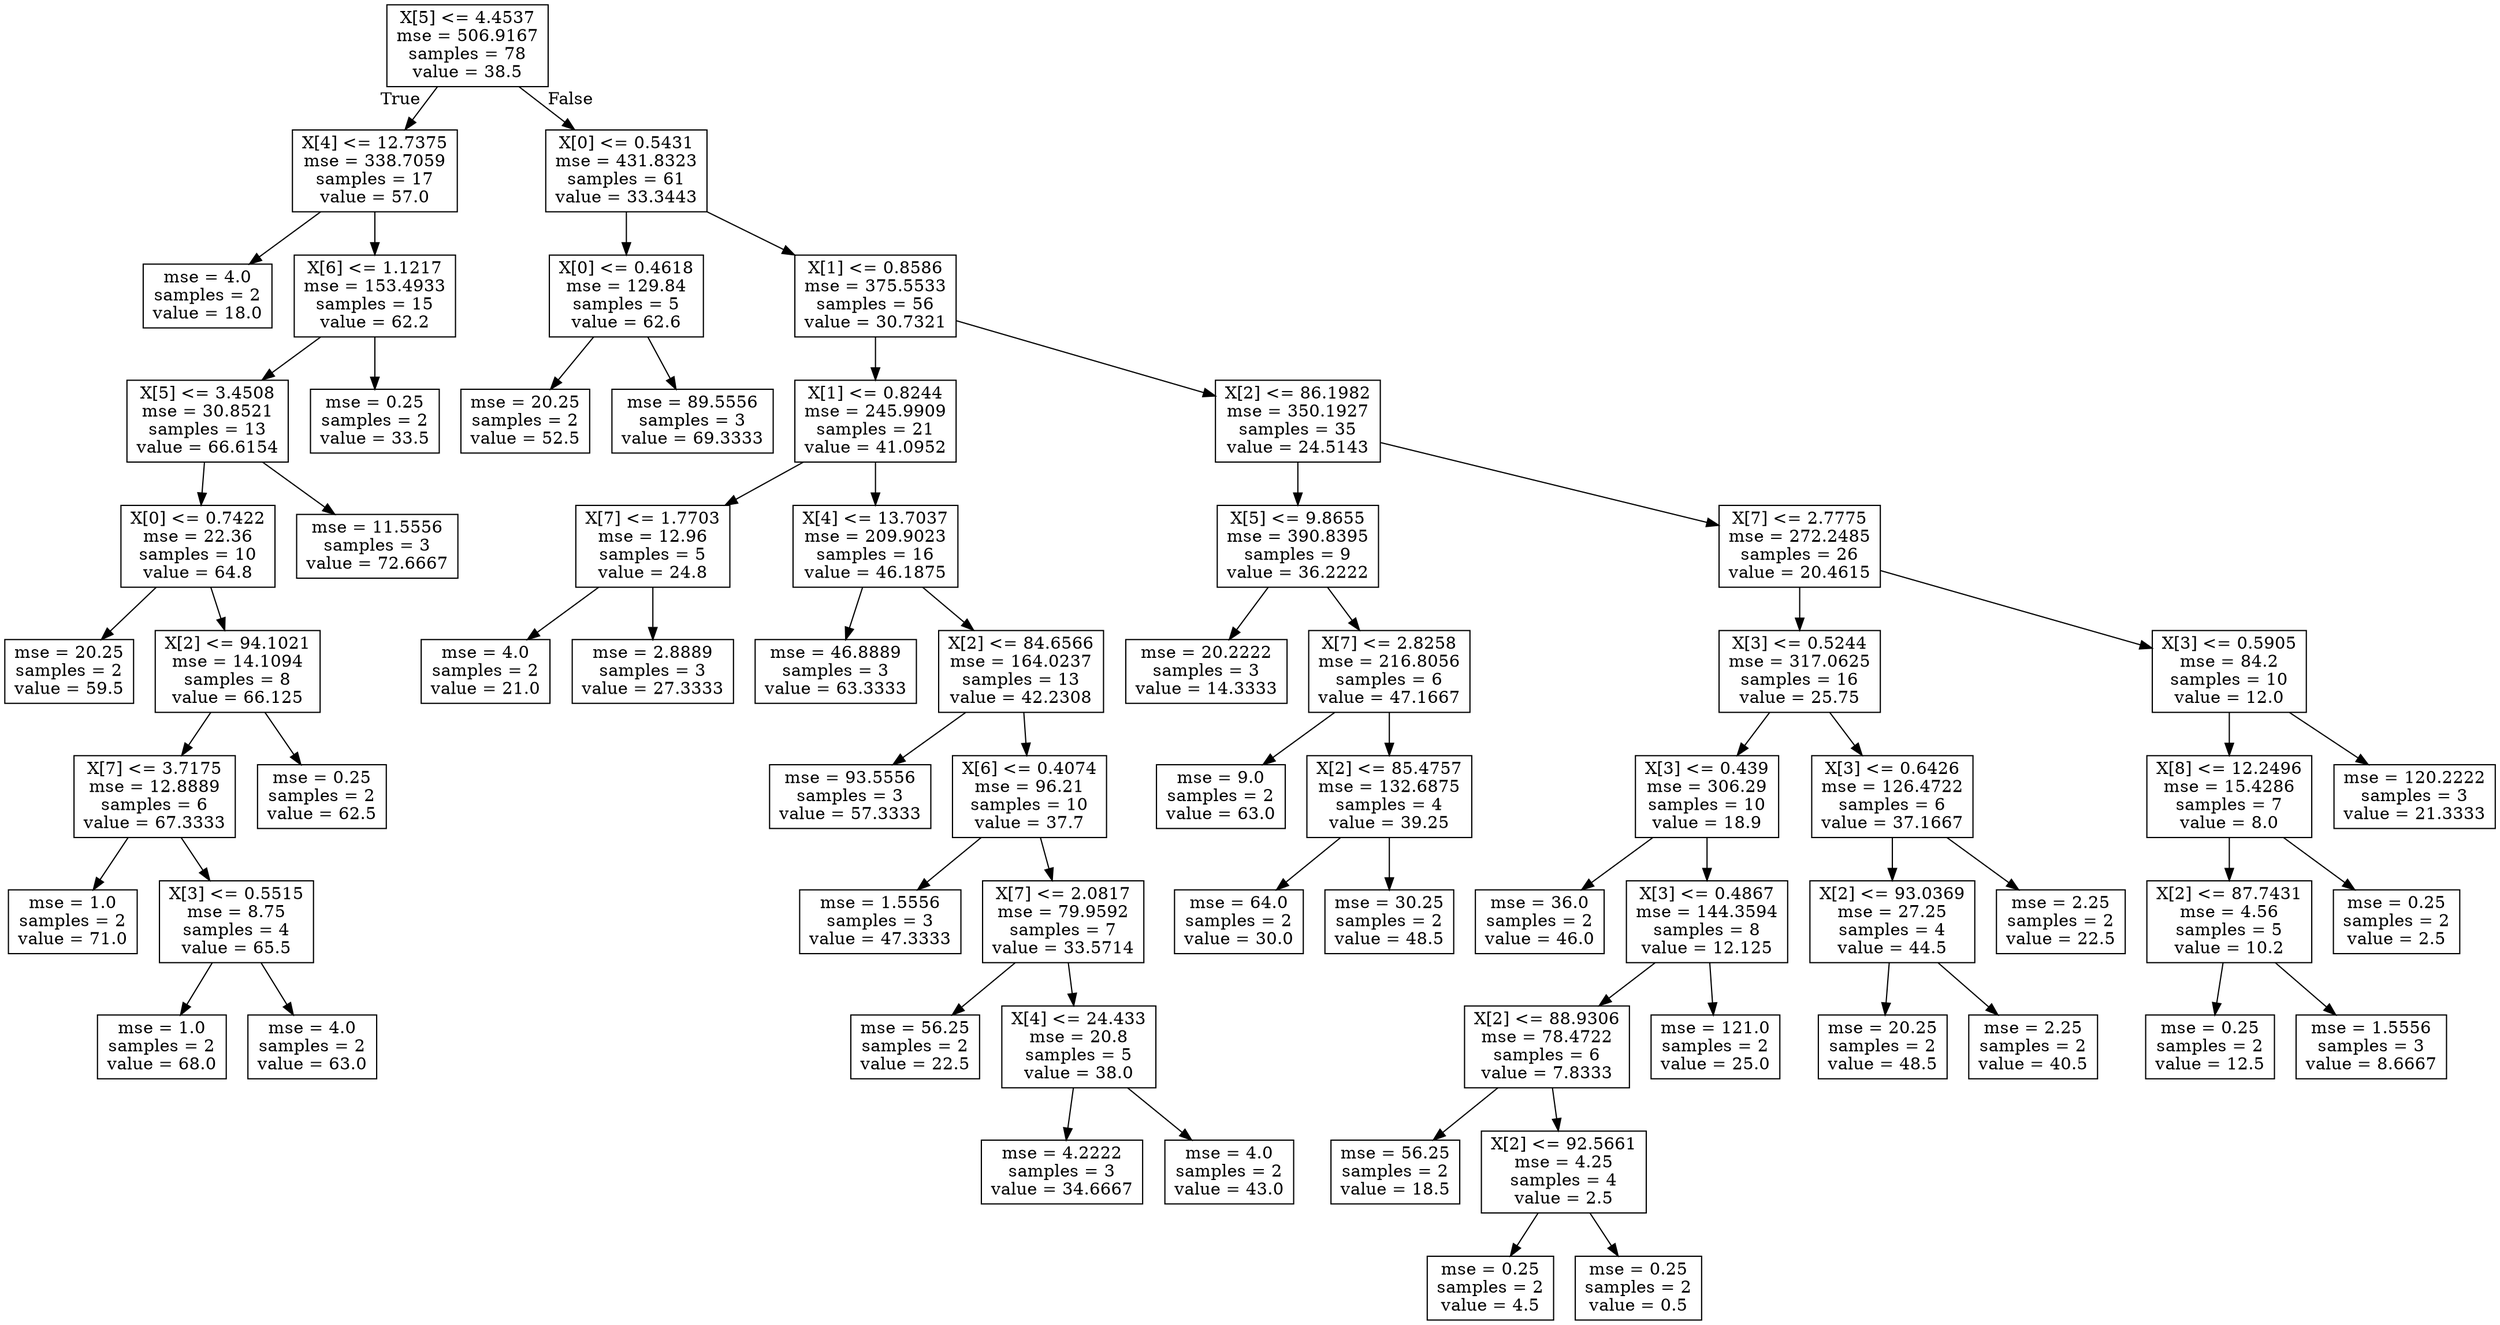 digraph Tree {
node [shape=box] ;
0 [label="X[5] <= 4.4537\nmse = 506.9167\nsamples = 78\nvalue = 38.5"] ;
1 [label="X[4] <= 12.7375\nmse = 338.7059\nsamples = 17\nvalue = 57.0"] ;
0 -> 1 [labeldistance=2.5, labelangle=45, headlabel="True"] ;
2 [label="mse = 4.0\nsamples = 2\nvalue = 18.0"] ;
1 -> 2 ;
3 [label="X[6] <= 1.1217\nmse = 153.4933\nsamples = 15\nvalue = 62.2"] ;
1 -> 3 ;
4 [label="X[5] <= 3.4508\nmse = 30.8521\nsamples = 13\nvalue = 66.6154"] ;
3 -> 4 ;
5 [label="X[0] <= 0.7422\nmse = 22.36\nsamples = 10\nvalue = 64.8"] ;
4 -> 5 ;
6 [label="mse = 20.25\nsamples = 2\nvalue = 59.5"] ;
5 -> 6 ;
7 [label="X[2] <= 94.1021\nmse = 14.1094\nsamples = 8\nvalue = 66.125"] ;
5 -> 7 ;
8 [label="X[7] <= 3.7175\nmse = 12.8889\nsamples = 6\nvalue = 67.3333"] ;
7 -> 8 ;
9 [label="mse = 1.0\nsamples = 2\nvalue = 71.0"] ;
8 -> 9 ;
10 [label="X[3] <= 0.5515\nmse = 8.75\nsamples = 4\nvalue = 65.5"] ;
8 -> 10 ;
11 [label="mse = 1.0\nsamples = 2\nvalue = 68.0"] ;
10 -> 11 ;
12 [label="mse = 4.0\nsamples = 2\nvalue = 63.0"] ;
10 -> 12 ;
13 [label="mse = 0.25\nsamples = 2\nvalue = 62.5"] ;
7 -> 13 ;
14 [label="mse = 11.5556\nsamples = 3\nvalue = 72.6667"] ;
4 -> 14 ;
15 [label="mse = 0.25\nsamples = 2\nvalue = 33.5"] ;
3 -> 15 ;
16 [label="X[0] <= 0.5431\nmse = 431.8323\nsamples = 61\nvalue = 33.3443"] ;
0 -> 16 [labeldistance=2.5, labelangle=-45, headlabel="False"] ;
17 [label="X[0] <= 0.4618\nmse = 129.84\nsamples = 5\nvalue = 62.6"] ;
16 -> 17 ;
18 [label="mse = 20.25\nsamples = 2\nvalue = 52.5"] ;
17 -> 18 ;
19 [label="mse = 89.5556\nsamples = 3\nvalue = 69.3333"] ;
17 -> 19 ;
20 [label="X[1] <= 0.8586\nmse = 375.5533\nsamples = 56\nvalue = 30.7321"] ;
16 -> 20 ;
21 [label="X[1] <= 0.8244\nmse = 245.9909\nsamples = 21\nvalue = 41.0952"] ;
20 -> 21 ;
22 [label="X[7] <= 1.7703\nmse = 12.96\nsamples = 5\nvalue = 24.8"] ;
21 -> 22 ;
23 [label="mse = 4.0\nsamples = 2\nvalue = 21.0"] ;
22 -> 23 ;
24 [label="mse = 2.8889\nsamples = 3\nvalue = 27.3333"] ;
22 -> 24 ;
25 [label="X[4] <= 13.7037\nmse = 209.9023\nsamples = 16\nvalue = 46.1875"] ;
21 -> 25 ;
26 [label="mse = 46.8889\nsamples = 3\nvalue = 63.3333"] ;
25 -> 26 ;
27 [label="X[2] <= 84.6566\nmse = 164.0237\nsamples = 13\nvalue = 42.2308"] ;
25 -> 27 ;
28 [label="mse = 93.5556\nsamples = 3\nvalue = 57.3333"] ;
27 -> 28 ;
29 [label="X[6] <= 0.4074\nmse = 96.21\nsamples = 10\nvalue = 37.7"] ;
27 -> 29 ;
30 [label="mse = 1.5556\nsamples = 3\nvalue = 47.3333"] ;
29 -> 30 ;
31 [label="X[7] <= 2.0817\nmse = 79.9592\nsamples = 7\nvalue = 33.5714"] ;
29 -> 31 ;
32 [label="mse = 56.25\nsamples = 2\nvalue = 22.5"] ;
31 -> 32 ;
33 [label="X[4] <= 24.433\nmse = 20.8\nsamples = 5\nvalue = 38.0"] ;
31 -> 33 ;
34 [label="mse = 4.2222\nsamples = 3\nvalue = 34.6667"] ;
33 -> 34 ;
35 [label="mse = 4.0\nsamples = 2\nvalue = 43.0"] ;
33 -> 35 ;
36 [label="X[2] <= 86.1982\nmse = 350.1927\nsamples = 35\nvalue = 24.5143"] ;
20 -> 36 ;
37 [label="X[5] <= 9.8655\nmse = 390.8395\nsamples = 9\nvalue = 36.2222"] ;
36 -> 37 ;
38 [label="mse = 20.2222\nsamples = 3\nvalue = 14.3333"] ;
37 -> 38 ;
39 [label="X[7] <= 2.8258\nmse = 216.8056\nsamples = 6\nvalue = 47.1667"] ;
37 -> 39 ;
40 [label="mse = 9.0\nsamples = 2\nvalue = 63.0"] ;
39 -> 40 ;
41 [label="X[2] <= 85.4757\nmse = 132.6875\nsamples = 4\nvalue = 39.25"] ;
39 -> 41 ;
42 [label="mse = 64.0\nsamples = 2\nvalue = 30.0"] ;
41 -> 42 ;
43 [label="mse = 30.25\nsamples = 2\nvalue = 48.5"] ;
41 -> 43 ;
44 [label="X[7] <= 2.7775\nmse = 272.2485\nsamples = 26\nvalue = 20.4615"] ;
36 -> 44 ;
45 [label="X[3] <= 0.5244\nmse = 317.0625\nsamples = 16\nvalue = 25.75"] ;
44 -> 45 ;
46 [label="X[3] <= 0.439\nmse = 306.29\nsamples = 10\nvalue = 18.9"] ;
45 -> 46 ;
47 [label="mse = 36.0\nsamples = 2\nvalue = 46.0"] ;
46 -> 47 ;
48 [label="X[3] <= 0.4867\nmse = 144.3594\nsamples = 8\nvalue = 12.125"] ;
46 -> 48 ;
49 [label="X[2] <= 88.9306\nmse = 78.4722\nsamples = 6\nvalue = 7.8333"] ;
48 -> 49 ;
50 [label="mse = 56.25\nsamples = 2\nvalue = 18.5"] ;
49 -> 50 ;
51 [label="X[2] <= 92.5661\nmse = 4.25\nsamples = 4\nvalue = 2.5"] ;
49 -> 51 ;
52 [label="mse = 0.25\nsamples = 2\nvalue = 4.5"] ;
51 -> 52 ;
53 [label="mse = 0.25\nsamples = 2\nvalue = 0.5"] ;
51 -> 53 ;
54 [label="mse = 121.0\nsamples = 2\nvalue = 25.0"] ;
48 -> 54 ;
55 [label="X[3] <= 0.6426\nmse = 126.4722\nsamples = 6\nvalue = 37.1667"] ;
45 -> 55 ;
56 [label="X[2] <= 93.0369\nmse = 27.25\nsamples = 4\nvalue = 44.5"] ;
55 -> 56 ;
57 [label="mse = 20.25\nsamples = 2\nvalue = 48.5"] ;
56 -> 57 ;
58 [label="mse = 2.25\nsamples = 2\nvalue = 40.5"] ;
56 -> 58 ;
59 [label="mse = 2.25\nsamples = 2\nvalue = 22.5"] ;
55 -> 59 ;
60 [label="X[3] <= 0.5905\nmse = 84.2\nsamples = 10\nvalue = 12.0"] ;
44 -> 60 ;
61 [label="X[8] <= 12.2496\nmse = 15.4286\nsamples = 7\nvalue = 8.0"] ;
60 -> 61 ;
62 [label="X[2] <= 87.7431\nmse = 4.56\nsamples = 5\nvalue = 10.2"] ;
61 -> 62 ;
63 [label="mse = 0.25\nsamples = 2\nvalue = 12.5"] ;
62 -> 63 ;
64 [label="mse = 1.5556\nsamples = 3\nvalue = 8.6667"] ;
62 -> 64 ;
65 [label="mse = 0.25\nsamples = 2\nvalue = 2.5"] ;
61 -> 65 ;
66 [label="mse = 120.2222\nsamples = 3\nvalue = 21.3333"] ;
60 -> 66 ;
}
